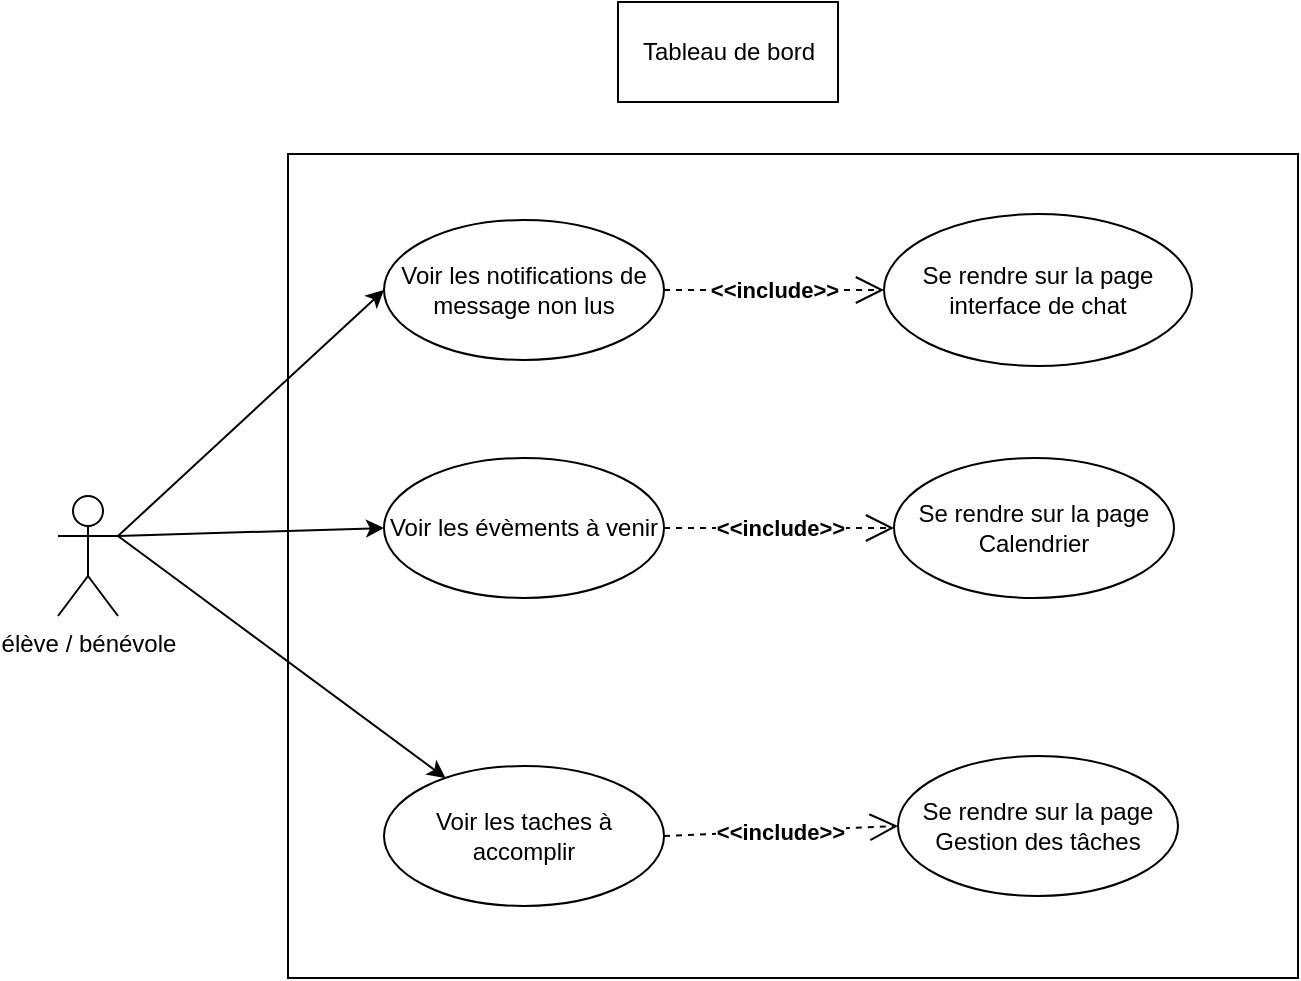 <mxfile version="14.5.1" type="device"><diagram id="Drl_jnVSb-kGTGsQGSFt" name="Page-1"><mxGraphModel dx="1422" dy="822" grid="0" gridSize="10" guides="1" tooltips="1" connect="1" arrows="1" fold="1" page="1" pageScale="1" pageWidth="827" pageHeight="1169" math="0" shadow="0"><root><mxCell id="0"/><mxCell id="1" parent="0"/><mxCell id="ZEjIWnTr7gRp4c7I6YZm-1" value="" style="rounded=0;whiteSpace=wrap;html=1;" vertex="1" parent="1"><mxGeometry x="175" y="126" width="505" height="412" as="geometry"/></mxCell><mxCell id="ay22j2vRsA8mUSdUjIWq-1" value="Tableau de bord" style="html=1;" parent="1" vertex="1"><mxGeometry x="340" y="50" width="110" height="50" as="geometry"/></mxCell><mxCell id="ay22j2vRsA8mUSdUjIWq-2" value="élève / bénévole&lt;br&gt;" style="shape=umlActor;verticalLabelPosition=bottom;verticalAlign=top;html=1;" parent="1" vertex="1"><mxGeometry x="60" y="297" width="30" height="60" as="geometry"/></mxCell><mxCell id="ay22j2vRsA8mUSdUjIWq-4" value="Voir les notifications de message non lus" style="ellipse;whiteSpace=wrap;html=1;" parent="1" vertex="1"><mxGeometry x="223" y="159" width="140" height="70" as="geometry"/></mxCell><mxCell id="ay22j2vRsA8mUSdUjIWq-5" value="Voir les évèments à venir" style="ellipse;whiteSpace=wrap;html=1;" parent="1" vertex="1"><mxGeometry x="223" y="278" width="140" height="70" as="geometry"/></mxCell><mxCell id="ay22j2vRsA8mUSdUjIWq-6" value="Se rendre sur la page interface de chat" style="ellipse;whiteSpace=wrap;html=1;" parent="1" vertex="1"><mxGeometry x="473" y="156" width="154" height="76" as="geometry"/></mxCell><mxCell id="ay22j2vRsA8mUSdUjIWq-7" value="&lt;b&gt;&amp;lt;&amp;lt;include&amp;gt;&amp;gt;&lt;/b&gt;" style="endArrow=open;endSize=12;dashed=1;html=1;exitX=1;exitY=0.5;exitDx=0;exitDy=0;entryX=0;entryY=0.5;entryDx=0;entryDy=0;" parent="1" source="ay22j2vRsA8mUSdUjIWq-4" target="ay22j2vRsA8mUSdUjIWq-6" edge="1"><mxGeometry width="160" relative="1" as="geometry"><mxPoint x="352" y="156" as="sourcePoint"/><mxPoint x="380" y="189" as="targetPoint"/></mxGeometry></mxCell><mxCell id="ay22j2vRsA8mUSdUjIWq-8" value="Se rendre sur la page Calendrier" style="ellipse;whiteSpace=wrap;html=1;" parent="1" vertex="1"><mxGeometry x="478" y="278" width="140" height="70" as="geometry"/></mxCell><mxCell id="ay22j2vRsA8mUSdUjIWq-9" value="&lt;b&gt;&amp;lt;&amp;lt;include&amp;gt;&amp;gt;&lt;/b&gt;" style="endArrow=open;endSize=12;dashed=1;html=1;exitX=1;exitY=0.5;exitDx=0;exitDy=0;entryX=0;entryY=0.5;entryDx=0;entryDy=0;" parent="1" source="ay22j2vRsA8mUSdUjIWq-5" target="ay22j2vRsA8mUSdUjIWq-8" edge="1"><mxGeometry width="160" relative="1" as="geometry"><mxPoint x="360.997" y="279.251" as="sourcePoint"/><mxPoint x="549.5" y="240" as="targetPoint"/></mxGeometry></mxCell><mxCell id="ay22j2vRsA8mUSdUjIWq-12" value="" style="endArrow=classic;html=1;entryX=0;entryY=0.5;entryDx=0;entryDy=0;exitX=1;exitY=0.333;exitDx=0;exitDy=0;exitPerimeter=0;" parent="1" source="ay22j2vRsA8mUSdUjIWq-2" target="ay22j2vRsA8mUSdUjIWq-4" edge="1"><mxGeometry width="50" height="50" relative="1" as="geometry"><mxPoint x="115" y="341" as="sourcePoint"/><mxPoint x="165" y="291" as="targetPoint"/></mxGeometry></mxCell><mxCell id="ay22j2vRsA8mUSdUjIWq-13" value="" style="endArrow=classic;html=1;exitX=1;exitY=0.333;exitDx=0;exitDy=0;exitPerimeter=0;entryX=0;entryY=0.5;entryDx=0;entryDy=0;" parent="1" source="ay22j2vRsA8mUSdUjIWq-2" target="ay22j2vRsA8mUSdUjIWq-5" edge="1"><mxGeometry width="50" height="50" relative="1" as="geometry"><mxPoint x="157" y="431" as="sourcePoint"/><mxPoint x="207" y="381" as="targetPoint"/></mxGeometry></mxCell><mxCell id="ay22j2vRsA8mUSdUjIWq-14" value="Se rendre sur la page Gestion des tâches" style="ellipse;whiteSpace=wrap;html=1;" parent="1" vertex="1"><mxGeometry x="480" y="427" width="140" height="70" as="geometry"/></mxCell><mxCell id="ay22j2vRsA8mUSdUjIWq-15" value="Voir les taches à accomplir" style="ellipse;whiteSpace=wrap;html=1;" parent="1" vertex="1"><mxGeometry x="223" y="432" width="140" height="70" as="geometry"/></mxCell><mxCell id="ay22j2vRsA8mUSdUjIWq-17" value="&lt;b&gt;&amp;lt;&amp;lt;include&amp;gt;&amp;gt;&lt;/b&gt;" style="endArrow=open;endSize=12;dashed=1;html=1;exitX=1;exitY=0.5;exitDx=0;exitDy=0;entryX=0;entryY=0.5;entryDx=0;entryDy=0;" parent="1" source="ay22j2vRsA8mUSdUjIWq-15" target="ay22j2vRsA8mUSdUjIWq-14" edge="1"><mxGeometry width="160" relative="1" as="geometry"><mxPoint x="357" y="418" as="sourcePoint"/><mxPoint x="545" y="381" as="targetPoint"/></mxGeometry></mxCell><mxCell id="ay22j2vRsA8mUSdUjIWq-18" value="" style="endArrow=classic;html=1;exitX=1;exitY=0.333;exitDx=0;exitDy=0;exitPerimeter=0;" parent="1" source="ay22j2vRsA8mUSdUjIWq-2" target="ay22j2vRsA8mUSdUjIWq-15" edge="1"><mxGeometry width="50" height="50" relative="1" as="geometry"><mxPoint x="100" y="327" as="sourcePoint"/><mxPoint x="222" y="332" as="targetPoint"/></mxGeometry></mxCell></root></mxGraphModel></diagram></mxfile>